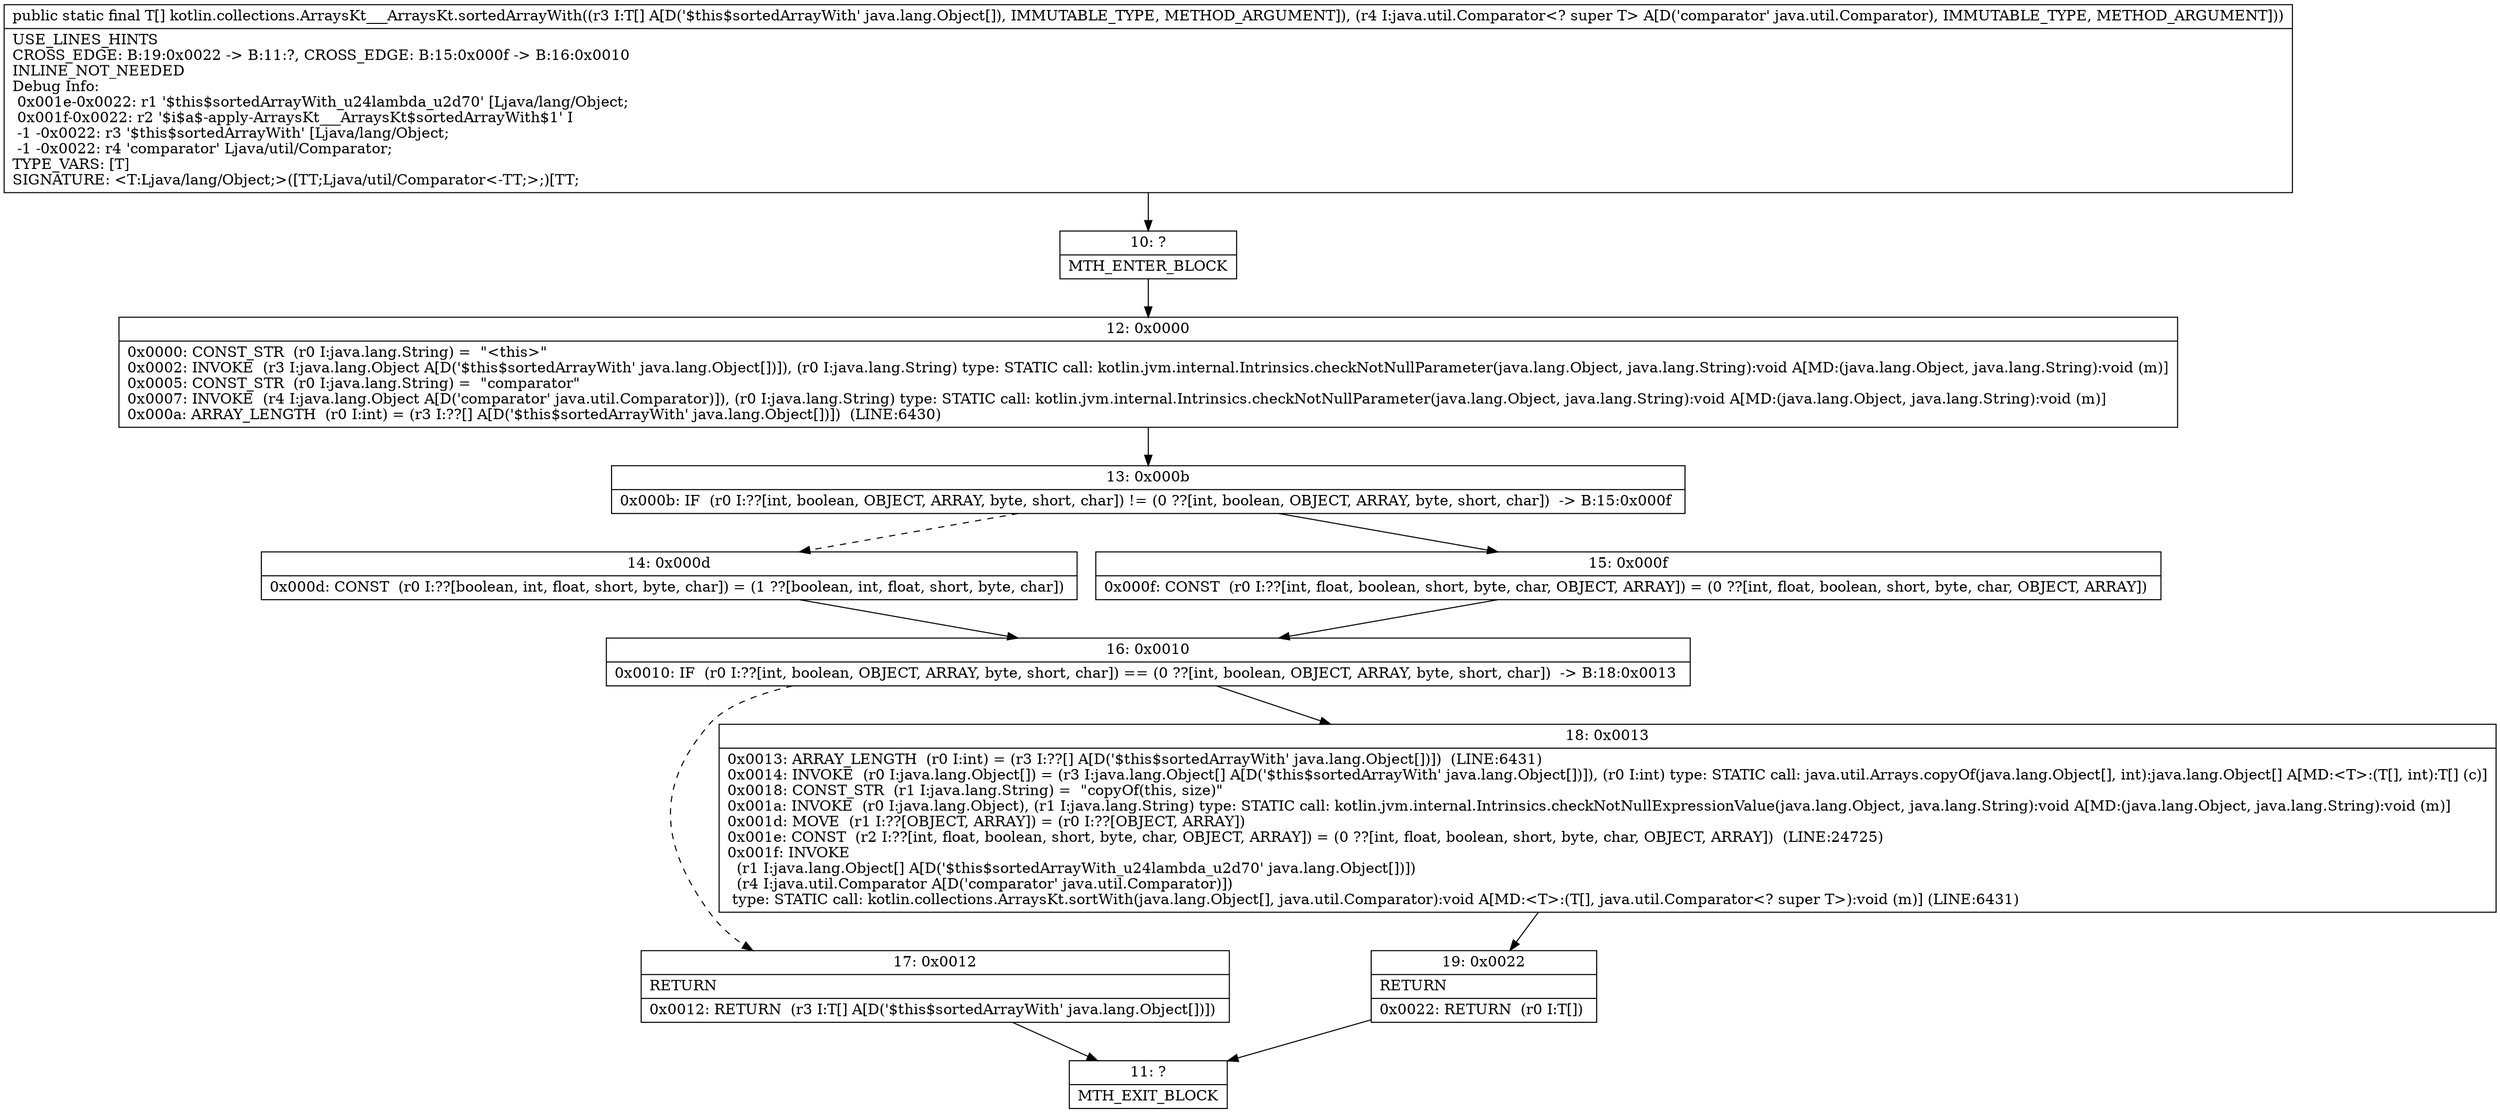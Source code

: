 digraph "CFG forkotlin.collections.ArraysKt___ArraysKt.sortedArrayWith([Ljava\/lang\/Object;Ljava\/util\/Comparator;)[Ljava\/lang\/Object;" {
Node_10 [shape=record,label="{10\:\ ?|MTH_ENTER_BLOCK\l}"];
Node_12 [shape=record,label="{12\:\ 0x0000|0x0000: CONST_STR  (r0 I:java.lang.String) =  \"\<this\>\" \l0x0002: INVOKE  (r3 I:java.lang.Object A[D('$this$sortedArrayWith' java.lang.Object[])]), (r0 I:java.lang.String) type: STATIC call: kotlin.jvm.internal.Intrinsics.checkNotNullParameter(java.lang.Object, java.lang.String):void A[MD:(java.lang.Object, java.lang.String):void (m)]\l0x0005: CONST_STR  (r0 I:java.lang.String) =  \"comparator\" \l0x0007: INVOKE  (r4 I:java.lang.Object A[D('comparator' java.util.Comparator)]), (r0 I:java.lang.String) type: STATIC call: kotlin.jvm.internal.Intrinsics.checkNotNullParameter(java.lang.Object, java.lang.String):void A[MD:(java.lang.Object, java.lang.String):void (m)]\l0x000a: ARRAY_LENGTH  (r0 I:int) = (r3 I:??[] A[D('$this$sortedArrayWith' java.lang.Object[])])  (LINE:6430)\l}"];
Node_13 [shape=record,label="{13\:\ 0x000b|0x000b: IF  (r0 I:??[int, boolean, OBJECT, ARRAY, byte, short, char]) != (0 ??[int, boolean, OBJECT, ARRAY, byte, short, char])  \-\> B:15:0x000f \l}"];
Node_14 [shape=record,label="{14\:\ 0x000d|0x000d: CONST  (r0 I:??[boolean, int, float, short, byte, char]) = (1 ??[boolean, int, float, short, byte, char]) \l}"];
Node_16 [shape=record,label="{16\:\ 0x0010|0x0010: IF  (r0 I:??[int, boolean, OBJECT, ARRAY, byte, short, char]) == (0 ??[int, boolean, OBJECT, ARRAY, byte, short, char])  \-\> B:18:0x0013 \l}"];
Node_17 [shape=record,label="{17\:\ 0x0012|RETURN\l|0x0012: RETURN  (r3 I:T[] A[D('$this$sortedArrayWith' java.lang.Object[])]) \l}"];
Node_11 [shape=record,label="{11\:\ ?|MTH_EXIT_BLOCK\l}"];
Node_18 [shape=record,label="{18\:\ 0x0013|0x0013: ARRAY_LENGTH  (r0 I:int) = (r3 I:??[] A[D('$this$sortedArrayWith' java.lang.Object[])])  (LINE:6431)\l0x0014: INVOKE  (r0 I:java.lang.Object[]) = (r3 I:java.lang.Object[] A[D('$this$sortedArrayWith' java.lang.Object[])]), (r0 I:int) type: STATIC call: java.util.Arrays.copyOf(java.lang.Object[], int):java.lang.Object[] A[MD:\<T\>:(T[], int):T[] (c)]\l0x0018: CONST_STR  (r1 I:java.lang.String) =  \"copyOf(this, size)\" \l0x001a: INVOKE  (r0 I:java.lang.Object), (r1 I:java.lang.String) type: STATIC call: kotlin.jvm.internal.Intrinsics.checkNotNullExpressionValue(java.lang.Object, java.lang.String):void A[MD:(java.lang.Object, java.lang.String):void (m)]\l0x001d: MOVE  (r1 I:??[OBJECT, ARRAY]) = (r0 I:??[OBJECT, ARRAY]) \l0x001e: CONST  (r2 I:??[int, float, boolean, short, byte, char, OBJECT, ARRAY]) = (0 ??[int, float, boolean, short, byte, char, OBJECT, ARRAY])  (LINE:24725)\l0x001f: INVOKE  \l  (r1 I:java.lang.Object[] A[D('$this$sortedArrayWith_u24lambda_u2d70' java.lang.Object[])])\l  (r4 I:java.util.Comparator A[D('comparator' java.util.Comparator)])\l type: STATIC call: kotlin.collections.ArraysKt.sortWith(java.lang.Object[], java.util.Comparator):void A[MD:\<T\>:(T[], java.util.Comparator\<? super T\>):void (m)] (LINE:6431)\l}"];
Node_19 [shape=record,label="{19\:\ 0x0022|RETURN\l|0x0022: RETURN  (r0 I:T[]) \l}"];
Node_15 [shape=record,label="{15\:\ 0x000f|0x000f: CONST  (r0 I:??[int, float, boolean, short, byte, char, OBJECT, ARRAY]) = (0 ??[int, float, boolean, short, byte, char, OBJECT, ARRAY]) \l}"];
MethodNode[shape=record,label="{public static final T[] kotlin.collections.ArraysKt___ArraysKt.sortedArrayWith((r3 I:T[] A[D('$this$sortedArrayWith' java.lang.Object[]), IMMUTABLE_TYPE, METHOD_ARGUMENT]), (r4 I:java.util.Comparator\<? super T\> A[D('comparator' java.util.Comparator), IMMUTABLE_TYPE, METHOD_ARGUMENT]))  | USE_LINES_HINTS\lCROSS_EDGE: B:19:0x0022 \-\> B:11:?, CROSS_EDGE: B:15:0x000f \-\> B:16:0x0010\lINLINE_NOT_NEEDED\lDebug Info:\l  0x001e\-0x0022: r1 '$this$sortedArrayWith_u24lambda_u2d70' [Ljava\/lang\/Object;\l  0x001f\-0x0022: r2 '$i$a$\-apply\-ArraysKt___ArraysKt$sortedArrayWith$1' I\l  \-1 \-0x0022: r3 '$this$sortedArrayWith' [Ljava\/lang\/Object;\l  \-1 \-0x0022: r4 'comparator' Ljava\/util\/Comparator;\lTYPE_VARS: [T]\lSIGNATURE: \<T:Ljava\/lang\/Object;\>([TT;Ljava\/util\/Comparator\<\-TT;\>;)[TT;\l}"];
MethodNode -> Node_10;Node_10 -> Node_12;
Node_12 -> Node_13;
Node_13 -> Node_14[style=dashed];
Node_13 -> Node_15;
Node_14 -> Node_16;
Node_16 -> Node_17[style=dashed];
Node_16 -> Node_18;
Node_17 -> Node_11;
Node_18 -> Node_19;
Node_19 -> Node_11;
Node_15 -> Node_16;
}

